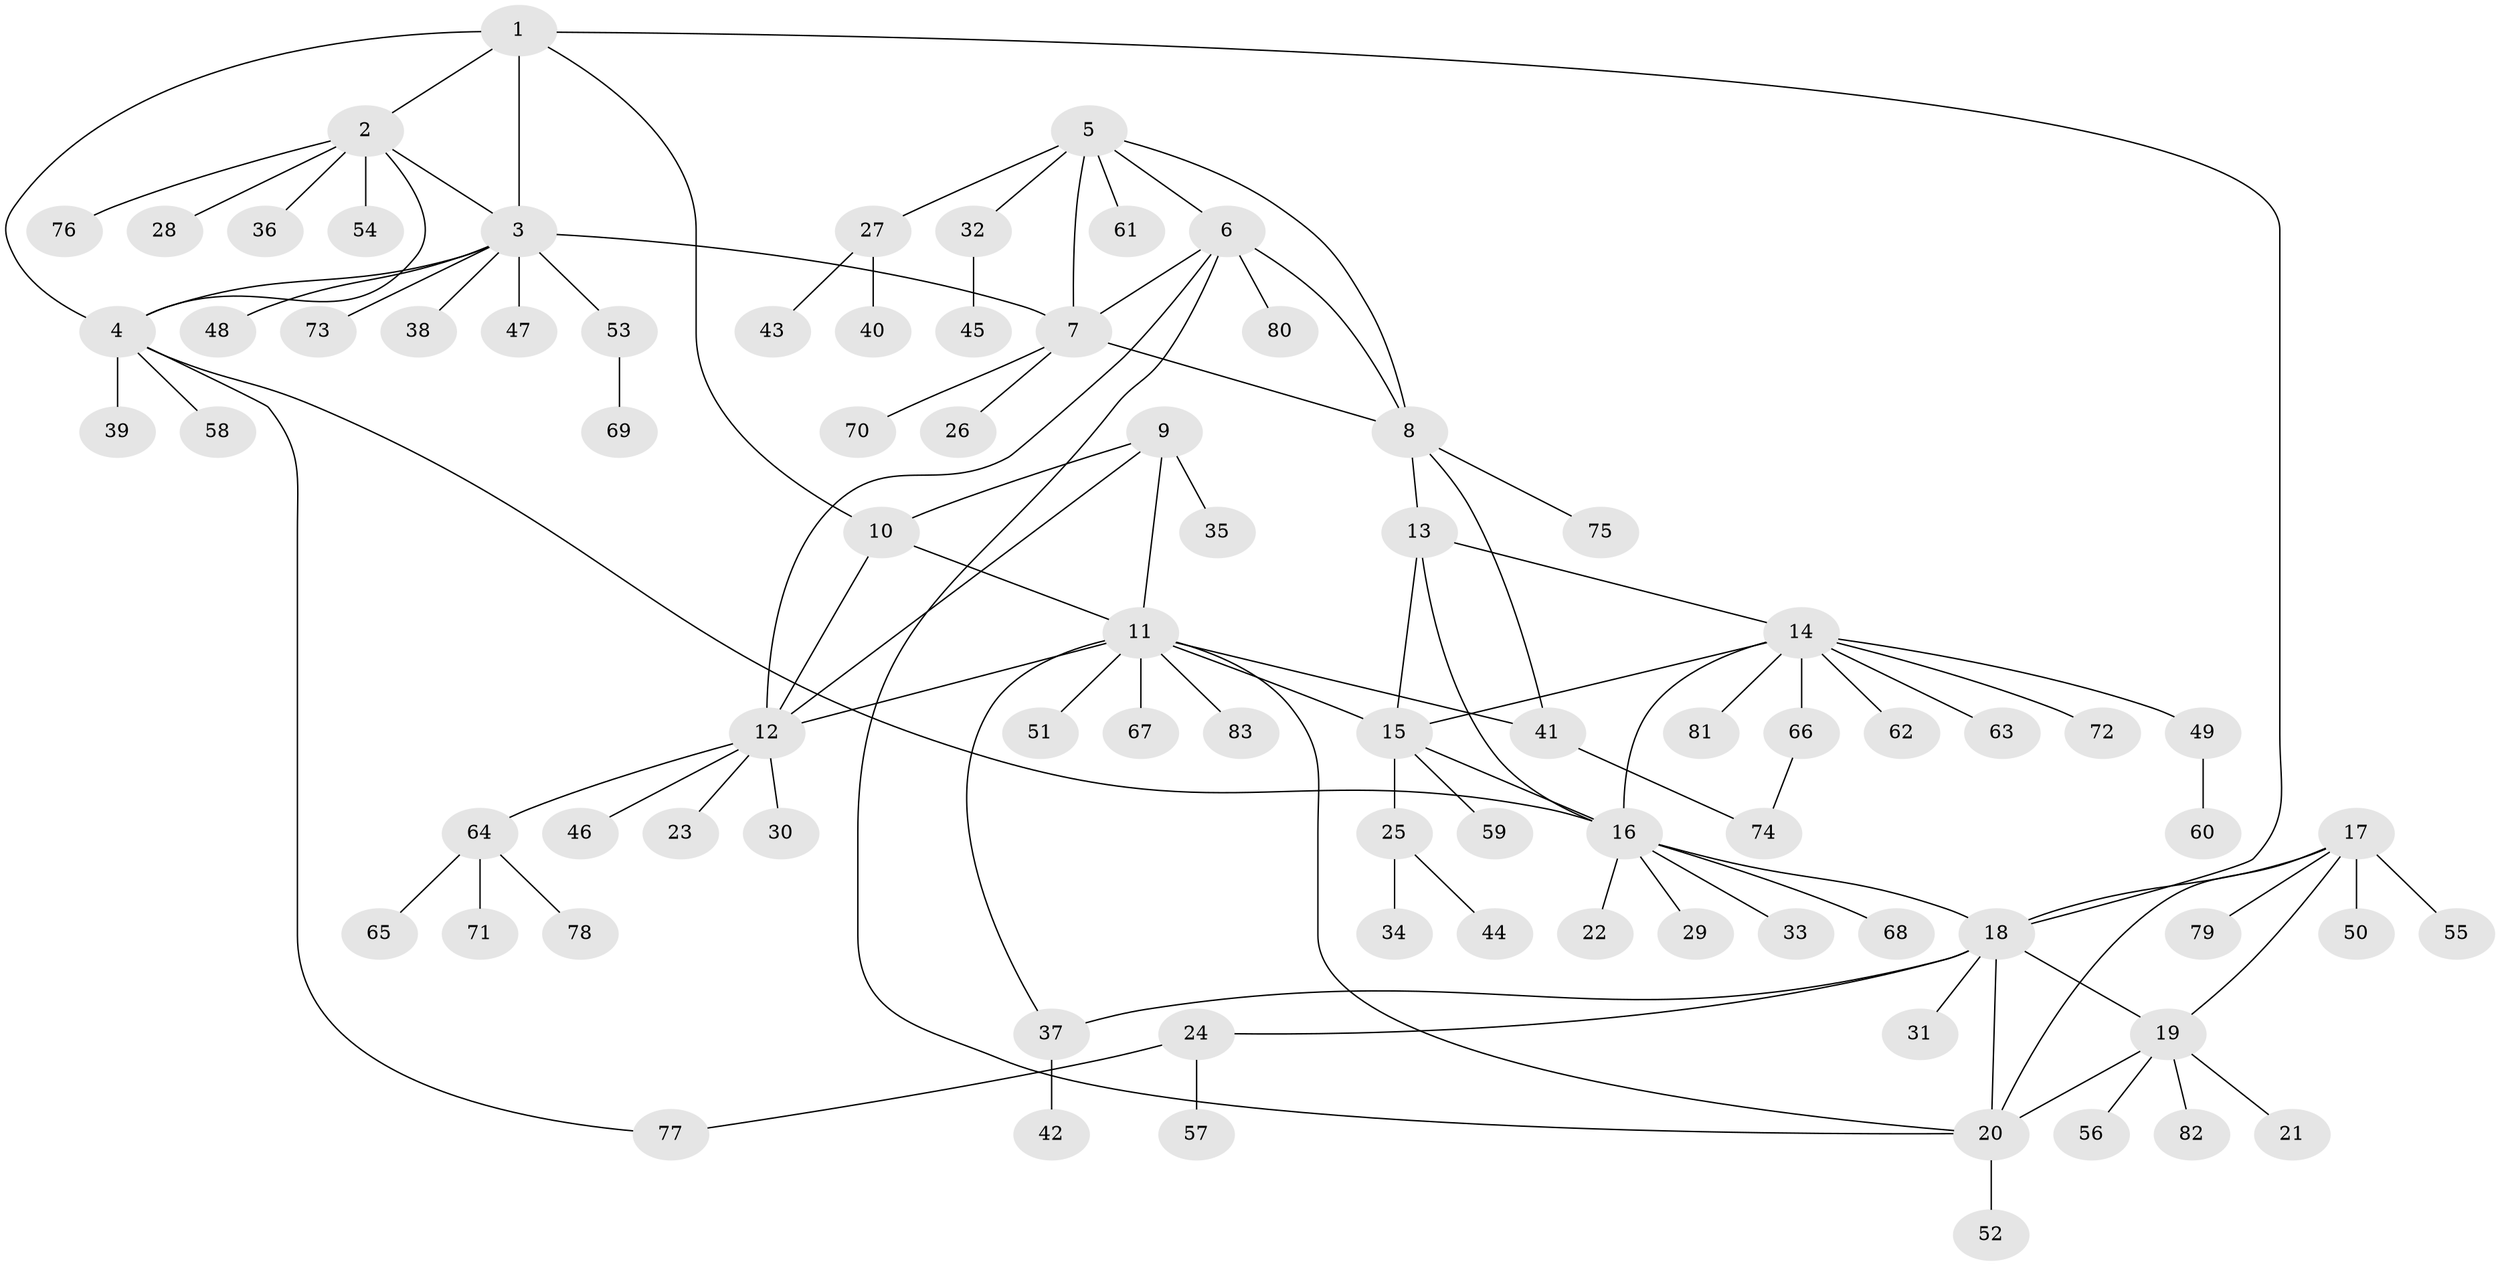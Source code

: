 // Generated by graph-tools (version 1.1) at 2025/02/03/09/25 03:02:51]
// undirected, 83 vertices, 107 edges
graph export_dot {
graph [start="1"]
  node [color=gray90,style=filled];
  1;
  2;
  3;
  4;
  5;
  6;
  7;
  8;
  9;
  10;
  11;
  12;
  13;
  14;
  15;
  16;
  17;
  18;
  19;
  20;
  21;
  22;
  23;
  24;
  25;
  26;
  27;
  28;
  29;
  30;
  31;
  32;
  33;
  34;
  35;
  36;
  37;
  38;
  39;
  40;
  41;
  42;
  43;
  44;
  45;
  46;
  47;
  48;
  49;
  50;
  51;
  52;
  53;
  54;
  55;
  56;
  57;
  58;
  59;
  60;
  61;
  62;
  63;
  64;
  65;
  66;
  67;
  68;
  69;
  70;
  71;
  72;
  73;
  74;
  75;
  76;
  77;
  78;
  79;
  80;
  81;
  82;
  83;
  1 -- 2;
  1 -- 3;
  1 -- 4;
  1 -- 10;
  1 -- 18;
  2 -- 3;
  2 -- 4;
  2 -- 28;
  2 -- 36;
  2 -- 54;
  2 -- 76;
  3 -- 4;
  3 -- 7;
  3 -- 38;
  3 -- 47;
  3 -- 48;
  3 -- 53;
  3 -- 73;
  4 -- 16;
  4 -- 39;
  4 -- 58;
  4 -- 77;
  5 -- 6;
  5 -- 7;
  5 -- 8;
  5 -- 27;
  5 -- 32;
  5 -- 61;
  6 -- 7;
  6 -- 8;
  6 -- 12;
  6 -- 20;
  6 -- 80;
  7 -- 8;
  7 -- 26;
  7 -- 70;
  8 -- 13;
  8 -- 41;
  8 -- 75;
  9 -- 10;
  9 -- 11;
  9 -- 12;
  9 -- 35;
  10 -- 11;
  10 -- 12;
  11 -- 12;
  11 -- 15;
  11 -- 20;
  11 -- 37;
  11 -- 41;
  11 -- 51;
  11 -- 67;
  11 -- 83;
  12 -- 23;
  12 -- 30;
  12 -- 46;
  12 -- 64;
  13 -- 14;
  13 -- 15;
  13 -- 16;
  14 -- 15;
  14 -- 16;
  14 -- 49;
  14 -- 62;
  14 -- 63;
  14 -- 66;
  14 -- 72;
  14 -- 81;
  15 -- 16;
  15 -- 25;
  15 -- 59;
  16 -- 18;
  16 -- 22;
  16 -- 29;
  16 -- 33;
  16 -- 68;
  17 -- 18;
  17 -- 19;
  17 -- 20;
  17 -- 50;
  17 -- 55;
  17 -- 79;
  18 -- 19;
  18 -- 20;
  18 -- 24;
  18 -- 31;
  18 -- 37;
  19 -- 20;
  19 -- 21;
  19 -- 56;
  19 -- 82;
  20 -- 52;
  24 -- 57;
  24 -- 77;
  25 -- 34;
  25 -- 44;
  27 -- 40;
  27 -- 43;
  32 -- 45;
  37 -- 42;
  41 -- 74;
  49 -- 60;
  53 -- 69;
  64 -- 65;
  64 -- 71;
  64 -- 78;
  66 -- 74;
}
